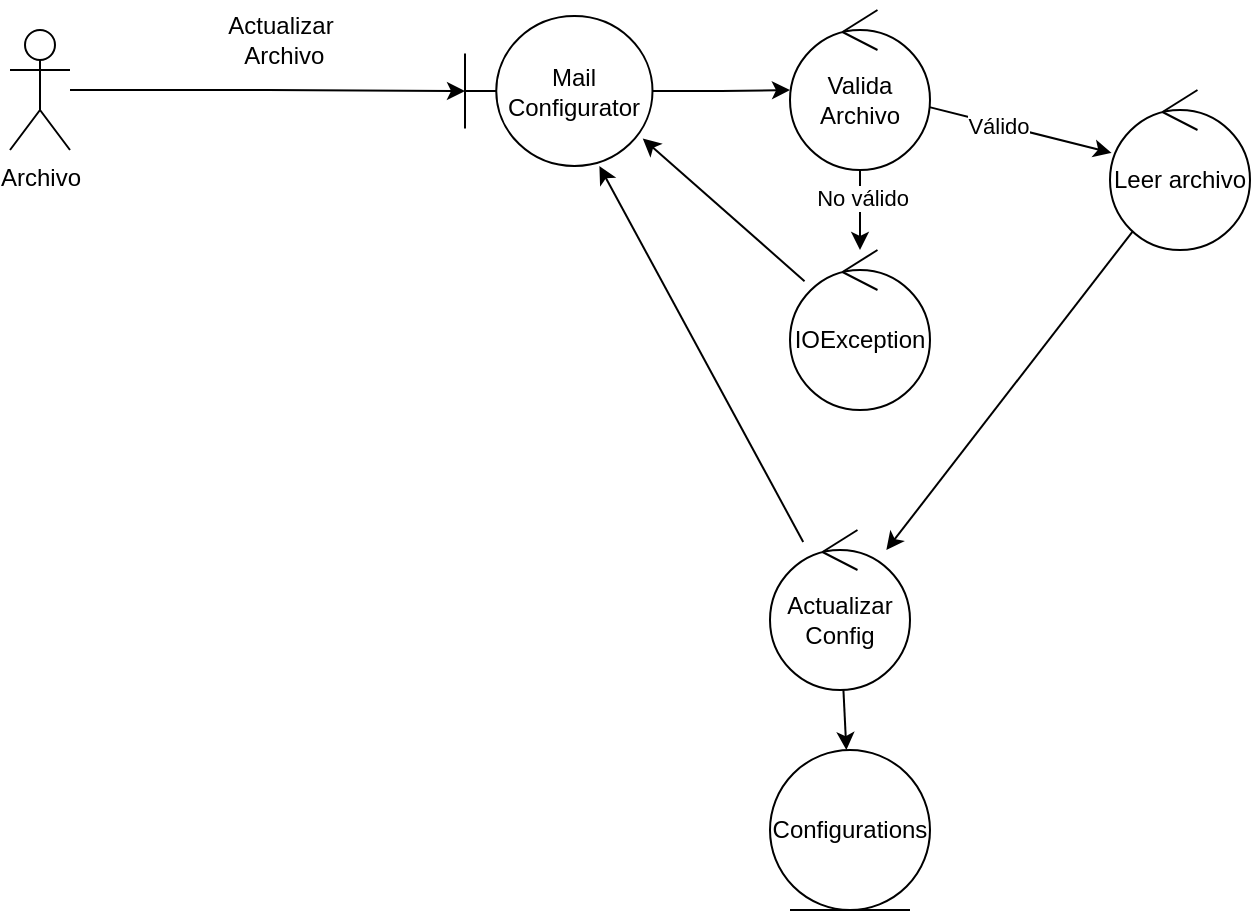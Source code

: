 <mxfile version="20.3.0" type="device" pages="2"><diagram name="Robustness" id="13e1069c-82ec-6db2-03f1-153e76fe0fe0"><mxGraphModel dx="1422" dy="857" grid="1" gridSize="10" guides="1" tooltips="1" connect="1" arrows="1" fold="1" page="1" pageScale="1" pageWidth="1100" pageHeight="850" math="0" shadow="0"><root><mxCell id="0"/><mxCell id="1" parent="0"/><mxCell id="wMGrx1mLuJPJCuagpmvl-3" style="edgeStyle=orthogonalEdgeStyle;rounded=0;orthogonalLoop=1;jettySize=auto;html=1;" parent="1" source="wMGrx1mLuJPJCuagpmvl-1" target="wMGrx1mLuJPJCuagpmvl-2" edge="1"><mxGeometry relative="1" as="geometry"/></mxCell><mxCell id="wMGrx1mLuJPJCuagpmvl-1" value="Archivo" style="shape=umlActor;verticalLabelPosition=bottom;verticalAlign=top;html=1;rounded=0;" parent="1" vertex="1"><mxGeometry x="200" y="160" width="30" height="60" as="geometry"/></mxCell><mxCell id="wMGrx1mLuJPJCuagpmvl-7" style="edgeStyle=orthogonalEdgeStyle;rounded=0;orthogonalLoop=1;jettySize=auto;html=1;" parent="1" source="wMGrx1mLuJPJCuagpmvl-2" target="wMGrx1mLuJPJCuagpmvl-5" edge="1"><mxGeometry relative="1" as="geometry"/></mxCell><mxCell id="wMGrx1mLuJPJCuagpmvl-2" value="Mail&lt;br&gt;Configurator" style="shape=umlBoundary;whiteSpace=wrap;html=1;rounded=0;" parent="1" vertex="1"><mxGeometry x="427.5" y="153" width="93.75" height="75" as="geometry"/></mxCell><mxCell id="wMGrx1mLuJPJCuagpmvl-4" value="Actualizar&lt;br&gt;&amp;nbsp;Archivo" style="text;html=1;align=center;verticalAlign=middle;resizable=0;points=[];autosize=1;strokeColor=none;fillColor=none;rounded=0;" parent="1" vertex="1"><mxGeometry x="295" y="145" width="80" height="40" as="geometry"/></mxCell><mxCell id="wMGrx1mLuJPJCuagpmvl-9" style="edgeStyle=orthogonalEdgeStyle;rounded=0;orthogonalLoop=1;jettySize=auto;html=1;" parent="1" source="wMGrx1mLuJPJCuagpmvl-5" target="wMGrx1mLuJPJCuagpmvl-8" edge="1"><mxGeometry relative="1" as="geometry"/></mxCell><mxCell id="uQek9mxFAIXkdxxmAftS-9" value="No válido" style="edgeLabel;html=1;align=center;verticalAlign=middle;resizable=0;points=[];rounded=0;" parent="wMGrx1mLuJPJCuagpmvl-9" vertex="1" connectable="0"><mxGeometry x="-0.305" y="1" relative="1" as="geometry"><mxPoint as="offset"/></mxGeometry></mxCell><mxCell id="uQek9mxFAIXkdxxmAftS-3" style="edgeStyle=none;rounded=0;orthogonalLoop=1;jettySize=auto;html=1;" parent="1" source="wMGrx1mLuJPJCuagpmvl-5" target="uQek9mxFAIXkdxxmAftS-2" edge="1"><mxGeometry relative="1" as="geometry"/></mxCell><mxCell id="uQek9mxFAIXkdxxmAftS-10" value="Válido" style="edgeLabel;html=1;align=center;verticalAlign=middle;resizable=0;points=[];rounded=0;" parent="uQek9mxFAIXkdxxmAftS-3" vertex="1" connectable="0"><mxGeometry x="-0.241" y="-1" relative="1" as="geometry"><mxPoint as="offset"/></mxGeometry></mxCell><mxCell id="wMGrx1mLuJPJCuagpmvl-5" value="Valida Archivo" style="ellipse;shape=umlControl;whiteSpace=wrap;html=1;rounded=0;" parent="1" vertex="1"><mxGeometry x="590" y="150" width="70" height="80" as="geometry"/></mxCell><mxCell id="uQek9mxFAIXkdxxmAftS-1" style="rounded=0;orthogonalLoop=1;jettySize=auto;html=1;entryX=0.948;entryY=0.817;entryDx=0;entryDy=0;entryPerimeter=0;" parent="1" source="wMGrx1mLuJPJCuagpmvl-8" target="wMGrx1mLuJPJCuagpmvl-2" edge="1"><mxGeometry relative="1" as="geometry"/></mxCell><mxCell id="wMGrx1mLuJPJCuagpmvl-8" value="IOException" style="ellipse;shape=umlControl;whiteSpace=wrap;html=1;rounded=0;" parent="1" vertex="1"><mxGeometry x="590" y="270" width="70" height="80" as="geometry"/></mxCell><mxCell id="uQek9mxFAIXkdxxmAftS-5" style="edgeStyle=none;rounded=0;orthogonalLoop=1;jettySize=auto;html=1;" parent="1" source="uQek9mxFAIXkdxxmAftS-2" target="uQek9mxFAIXkdxxmAftS-4" edge="1"><mxGeometry relative="1" as="geometry"/></mxCell><mxCell id="uQek9mxFAIXkdxxmAftS-2" value="Leer archivo" style="ellipse;shape=umlControl;whiteSpace=wrap;html=1;rounded=0;" parent="1" vertex="1"><mxGeometry x="750" y="190" width="70" height="80" as="geometry"/></mxCell><mxCell id="uQek9mxFAIXkdxxmAftS-7" style="edgeStyle=none;rounded=0;orthogonalLoop=1;jettySize=auto;html=1;" parent="1" source="uQek9mxFAIXkdxxmAftS-4" target="uQek9mxFAIXkdxxmAftS-6" edge="1"><mxGeometry relative="1" as="geometry"/></mxCell><mxCell id="uQek9mxFAIXkdxxmAftS-11" style="edgeStyle=none;rounded=0;orthogonalLoop=1;jettySize=auto;html=1;" parent="1" source="uQek9mxFAIXkdxxmAftS-4" target="wMGrx1mLuJPJCuagpmvl-2" edge="1"><mxGeometry relative="1" as="geometry"/></mxCell><mxCell id="uQek9mxFAIXkdxxmAftS-4" value="Actualizar&lt;br&gt;Config" style="ellipse;shape=umlControl;whiteSpace=wrap;html=1;rounded=0;" parent="1" vertex="1"><mxGeometry x="580" y="410" width="70" height="80" as="geometry"/></mxCell><mxCell id="uQek9mxFAIXkdxxmAftS-6" value="Configurations" style="ellipse;shape=umlEntity;whiteSpace=wrap;html=1;rounded=0;" parent="1" vertex="1"><mxGeometry x="580" y="520" width="80" height="80" as="geometry"/></mxCell></root></mxGraphModel></diagram><diagram id="G9SDVsNGYIbEBWMeQ_cU" name="Sequence"><mxGraphModel dx="677" dy="1577" grid="1" gridSize="10" guides="1" tooltips="1" connect="1" arrows="1" fold="1" page="1" pageScale="1" pageWidth="827" pageHeight="1169" math="0" shadow="0"><root><mxCell id="0"/><mxCell id="1" parent="0"/><mxCell id="tJjeAOScya0VJCFyVz1J-7" value="" style="shape=umlLifeline;participant=umlActor;perimeter=lifelinePerimeter;whiteSpace=wrap;html=1;container=1;collapsible=0;recursiveResize=0;verticalAlign=top;spacingTop=36;outlineConnect=0;" parent="1" vertex="1"><mxGeometry x="40" y="90" width="20" height="490" as="geometry"/></mxCell><mxCell id="tJjeAOScya0VJCFyVz1J-8" value="" style="points=[];perimeter=orthogonalPerimeter;rounded=0;shadow=0;strokeWidth=1;" parent="tJjeAOScya0VJCFyVz1J-7" vertex="1"><mxGeometry x="5" y="50" width="10" height="300" as="geometry"/></mxCell><mxCell id="O0iVNeGmR75C29_zIhVh-2" value="actualizar archivo" style="html=1;verticalAlign=bottom;startArrow=oval;startFill=1;endArrow=block;startSize=8;rounded=0;" edge="1" parent="1" target="O0iVNeGmR75C29_zIhVh-1"><mxGeometry width="60" relative="1" as="geometry"><mxPoint x="60" y="160" as="sourcePoint"/><mxPoint x="160" y="160" as="targetPoint"/></mxGeometry></mxCell><mxCell id="kqvyXR2MJZYwzskKG1B2-1" value="" style="group" vertex="1" connectable="0" parent="1"><mxGeometry x="390" y="200" width="600" height="213" as="geometry"/></mxCell><mxCell id="kqvyXR2MJZYwzskKG1B2-6" value="" style="group" vertex="1" connectable="0" parent="kqvyXR2MJZYwzskKG1B2-1"><mxGeometry x="-300" width="400" height="210" as="geometry"/></mxCell><mxCell id="kqvyXR2MJZYwzskKG1B2-2" value="alt" style="shape=umlFrame;whiteSpace=wrap;html=1;" vertex="1" parent="kqvyXR2MJZYwzskKG1B2-6"><mxGeometry width="400" height="210" as="geometry"/></mxCell><mxCell id="kqvyXR2MJZYwzskKG1B2-3" value="&lt;font style=&quot;font-size: 10px;&quot;&gt;[else]&lt;/font&gt;" style="text;html=1;strokeColor=none;fillColor=none;align=center;verticalAlign=middle;whiteSpace=wrap;rounded=0;" vertex="1" parent="kqvyXR2MJZYwzskKG1B2-6"><mxGeometry y="105" width="26.667" height="23.169" as="geometry"/></mxCell><mxCell id="kqvyXR2MJZYwzskKG1B2-5" value="&lt;font style=&quot;font-size: 10px;&quot;&gt;[isValid == false]&lt;/font&gt;" style="text;html=1;strokeColor=none;fillColor=none;align=center;verticalAlign=middle;whiteSpace=wrap;rounded=0;" vertex="1" parent="kqvyXR2MJZYwzskKG1B2-6"><mxGeometry y="19.718" width="80" height="31.5" as="geometry"/></mxCell><mxCell id="kqvyXR2MJZYwzskKG1B2-4" value="" style="endArrow=none;dashed=1;html=1;dashPattern=1 3;strokeWidth=2;rounded=0;exitX=-0.001;exitY=0.503;exitDx=0;exitDy=0;exitPerimeter=0;entryX=0.999;entryY=0.499;entryDx=0;entryDy=0;entryPerimeter=0;" edge="1" parent="kqvyXR2MJZYwzskKG1B2-6" source="kqvyXR2MJZYwzskKG1B2-2" target="kqvyXR2MJZYwzskKG1B2-2"><mxGeometry width="50" height="50" relative="1" as="geometry"><mxPoint x="-790" y="87.15" as="sourcePoint"/><mxPoint x="-723.333" y="34.65" as="targetPoint"/></mxGeometry></mxCell><mxCell id="kqvyXR2MJZYwzskKG1B2-7" value="MailConfigException" style="html=1;verticalAlign=bottom;endArrow=open;dashed=1;endSize=8;rounded=0;" edge="1" parent="1"><mxGeometry relative="1" as="geometry"><mxPoint x="194.5" y="270" as="sourcePoint"/><mxPoint x="50.024" y="270" as="targetPoint"/></mxGeometry></mxCell><mxCell id="kqvyXR2MJZYwzskKG1B2-8" value="ConfigFileReader" style="shape=umlLifeline;perimeter=lifelinePerimeter;whiteSpace=wrap;html=1;container=1;collapsible=0;recursiveResize=0;outlineConnect=0;" vertex="1" parent="1"><mxGeometry x="320" y="90" width="110" height="490" as="geometry"/></mxCell><mxCell id="kqvyXR2MJZYwzskKG1B2-9" value="" style="points=[];perimeter=orthogonalPerimeter;rounded=0;shadow=0;strokeWidth=1;" vertex="1" parent="kqvyXR2MJZYwzskKG1B2-8"><mxGeometry x="50" y="250" width="10" height="70" as="geometry"/></mxCell><mxCell id="kqvyXR2MJZYwzskKG1B2-17" value="" style="html=1;points=[];perimeter=orthogonalPerimeter;" vertex="1" parent="kqvyXR2MJZYwzskKG1B2-8"><mxGeometry x="55.5" y="272" width="10" height="40" as="geometry"/></mxCell><mxCell id="kqvyXR2MJZYwzskKG1B2-18" value="readFile(file)" style="edgeStyle=orthogonalEdgeStyle;html=1;align=left;spacingLeft=2;endArrow=block;rounded=0;entryX=1;entryY=0;" edge="1" parent="kqvyXR2MJZYwzskKG1B2-8" target="kqvyXR2MJZYwzskKG1B2-17"><mxGeometry relative="1" as="geometry"><mxPoint x="60.5" y="252" as="sourcePoint"/><Array as="points"><mxPoint x="90.5" y="252"/></Array></mxGeometry></mxCell><mxCell id="kqvyXR2MJZYwzskKG1B2-12" value="readFileConfigs()" style="html=1;verticalAlign=bottom;endArrow=block;rounded=0;" edge="1" parent="1"><mxGeometry width="80" relative="1" as="geometry"><mxPoint x="200" y="340" as="sourcePoint"/><mxPoint x="375" y="339" as="targetPoint"/></mxGeometry></mxCell><mxCell id="kqvyXR2MJZYwzskKG1B2-15" value="Subject" style="rounded=0;whiteSpace=wrap;html=1;" vertex="1" parent="1"><mxGeometry x="116.25" y="50" width="162.5" height="60" as="geometry"/></mxCell><mxCell id="O0iVNeGmR75C29_zIhVh-1" value="MailConfigWatcher" style="shape=umlLifeline;perimeter=lifelinePerimeter;whiteSpace=wrap;html=1;container=1;collapsible=0;recursiveResize=0;outlineConnect=0;" vertex="1" parent="1"><mxGeometry x="140" y="90" width="115" height="490" as="geometry"/></mxCell><mxCell id="O0iVNeGmR75C29_zIhVh-3" value="" style="points=[];perimeter=orthogonalPerimeter;rounded=0;shadow=0;strokeWidth=1;" vertex="1" parent="O0iVNeGmR75C29_zIhVh-1"><mxGeometry x="50" y="70" width="10" height="350" as="geometry"/></mxCell><mxCell id="bT32Q7mqReVjmKIxkWwT-4" value="" style="html=1;points=[];perimeter=orthogonalPerimeter;" vertex="1" parent="O0iVNeGmR75C29_zIhVh-1"><mxGeometry x="55" y="105" width="10" height="40" as="geometry"/></mxCell><mxCell id="bT32Q7mqReVjmKIxkWwT-5" value="validate()" style="edgeStyle=orthogonalEdgeStyle;html=1;align=left;spacingLeft=2;endArrow=block;rounded=0;entryX=1;entryY=0;" edge="1" target="bT32Q7mqReVjmKIxkWwT-4" parent="O0iVNeGmR75C29_zIhVh-1"><mxGeometry relative="1" as="geometry"><mxPoint x="60" y="85" as="sourcePoint"/><Array as="points"><mxPoint x="90" y="85"/></Array></mxGeometry></mxCell><mxCell id="kqvyXR2MJZYwzskKG1B2-22" value="configurations" style="html=1;verticalAlign=bottom;endArrow=open;dashed=1;endSize=8;rounded=0;" edge="1" parent="O0iVNeGmR75C29_zIhVh-1"><mxGeometry relative="1" as="geometry"><mxPoint x="234.5" y="316.0" as="sourcePoint"/><mxPoint x="60.004" y="316" as="targetPoint"/></mxGeometry></mxCell><mxCell id="kqvyXR2MJZYwzskKG1B2-19" value="`ConfigFileReader.readFile()` no supimos si conectarlo a otra Lifeline." style="shape=note;whiteSpace=wrap;html=1;backgroundOutline=1;darkOpacity=0.05;" vertex="1" parent="1"><mxGeometry x="460" y="640" width="190" height="100" as="geometry"/></mxCell><mxCell id="kqvyXR2MJZYwzskKG1B2-20" value="&lt;font style=&quot;font-size: 9px;&quot;&gt;MailConfigWatcher implementa Subject&lt;/font&gt;" style="shape=note;whiteSpace=wrap;html=1;backgroundOutline=1;darkOpacity=0.05;" vertex="1" parent="1"><mxGeometry x="30" y="-80" width="100" height="90" as="geometry"/></mxCell><mxCell id="kqvyXR2MJZYwzskKG1B2-24" value="Observer" style="shape=umlLifeline;perimeter=lifelinePerimeter;whiteSpace=wrap;html=1;container=1;collapsible=0;recursiveResize=0;outlineConnect=0;" vertex="1" parent="1"><mxGeometry x="500" y="90" width="110" height="490" as="geometry"/></mxCell><mxCell id="kqvyXR2MJZYwzskKG1B2-28" value="" style="html=1;points=[];perimeter=orthogonalPerimeter;" vertex="1" parent="kqvyXR2MJZYwzskKG1B2-24"><mxGeometry x="50" y="380" width="10" height="80" as="geometry"/></mxCell><mxCell id="kqvyXR2MJZYwzskKG1B2-30" value="" style="html=1;points=[];perimeter=orthogonalPerimeter;" vertex="1" parent="kqvyXR2MJZYwzskKG1B2-24"><mxGeometry x="53" y="412" width="10" height="40" as="geometry"/></mxCell><mxCell id="kqvyXR2MJZYwzskKG1B2-31" value="update()" style="edgeStyle=orthogonalEdgeStyle;html=1;align=left;spacingLeft=2;endArrow=block;rounded=0;entryX=1;entryY=0;" edge="1" parent="kqvyXR2MJZYwzskKG1B2-24" target="kqvyXR2MJZYwzskKG1B2-30"><mxGeometry relative="1" as="geometry"><mxPoint x="58" y="392" as="sourcePoint"/><Array as="points"><mxPoint x="88" y="392"/></Array></mxGeometry></mxCell><mxCell id="kqvyXR2MJZYwzskKG1B2-23" value="notifyObservers()" style="html=1;verticalAlign=bottom;endArrow=block;rounded=0;exitX=1.205;exitY=0.887;exitDx=0;exitDy=0;exitPerimeter=0;" edge="1" parent="1" source="O0iVNeGmR75C29_zIhVh-3" target="kqvyXR2MJZYwzskKG1B2-24"><mxGeometry width="80" relative="1" as="geometry"><mxPoint x="205" y="471" as="sourcePoint"/><mxPoint x="380" y="470" as="targetPoint"/></mxGeometry></mxCell><mxCell id="kqvyXR2MJZYwzskKG1B2-32" value="No consideramos que deba regresarle algo al que inicia las operaciones (i.e. el archivo)." style="shape=note;whiteSpace=wrap;html=1;backgroundOutline=1;darkOpacity=0.05;" vertex="1" parent="1"><mxGeometry x="637" y="520" width="190" height="100" as="geometry"/></mxCell></root></mxGraphModel></diagram></mxfile>
